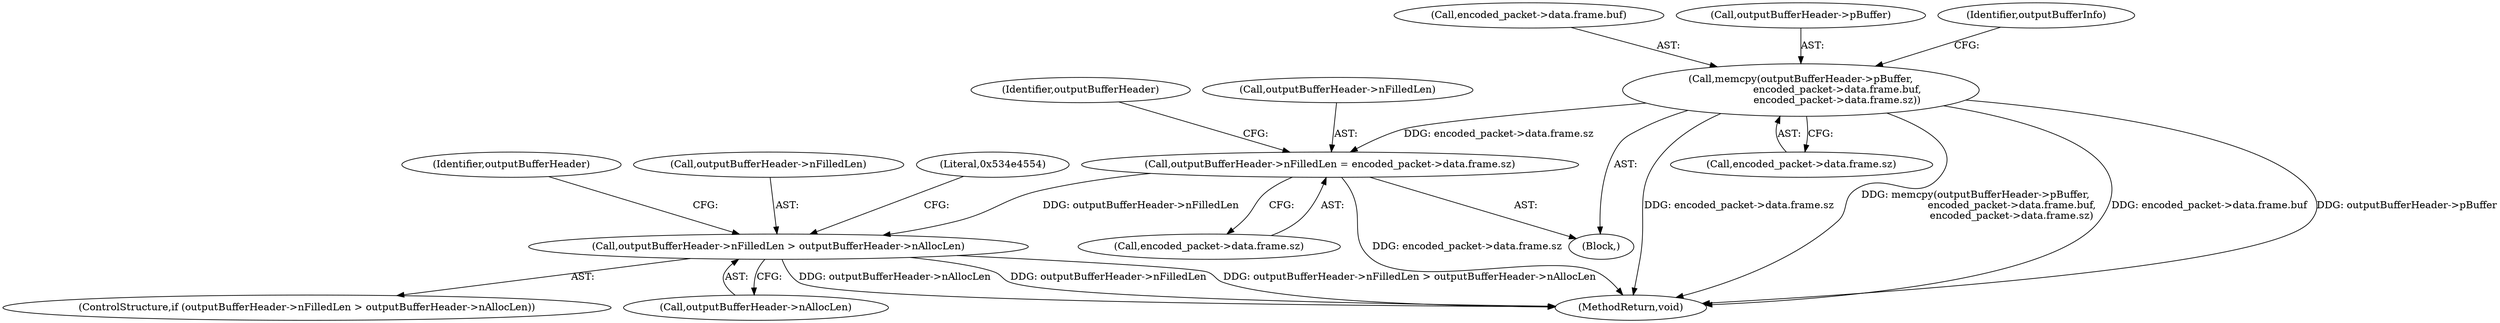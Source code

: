 digraph "0_Android_5443b57cc54f2e46b35246637be26a69e9f493e1_3@API" {
"1000505" [label="(Call,memcpy(outputBufferHeader->pBuffer,\n                       encoded_packet->data.frame.buf,\n                       encoded_packet->data.frame.sz))"];
"1000476" [label="(Call,outputBufferHeader->nFilledLen = encoded_packet->data.frame.sz)"];
"1000488" [label="(Call,outputBufferHeader->nFilledLen > outputBufferHeader->nAllocLen)"];
"1000480" [label="(Call,encoded_packet->data.frame.sz)"];
"1000490" [label="(Identifier,outputBufferHeader)"];
"1000509" [label="(Call,encoded_packet->data.frame.buf)"];
"1000477" [label="(Call,outputBufferHeader->nFilledLen)"];
"1000506" [label="(Call,outputBufferHeader->pBuffer)"];
"1000505" [label="(Call,memcpy(outputBufferHeader->pBuffer,\n                       encoded_packet->data.frame.buf,\n                       encoded_packet->data.frame.sz))"];
"1000487" [label="(ControlStructure,if (outputBufferHeader->nFilledLen > outputBufferHeader->nAllocLen))"];
"1000492" [label="(Call,outputBufferHeader->nAllocLen)"];
"1000476" [label="(Call,outputBufferHeader->nFilledLen = encoded_packet->data.frame.sz)"];
"1000497" [label="(Literal,0x534e4554)"];
"1000507" [label="(Identifier,outputBufferHeader)"];
"1000541" [label="(MethodReturn,void)"];
"1000489" [label="(Call,outputBufferHeader->nFilledLen)"];
"1000525" [label="(Identifier,outputBufferInfo)"];
"1000516" [label="(Call,encoded_packet->data.frame.sz)"];
"1000439" [label="(Block,)"];
"1000488" [label="(Call,outputBufferHeader->nFilledLen > outputBufferHeader->nAllocLen)"];
"1000505" -> "1000439"  [label="AST: "];
"1000505" -> "1000516"  [label="CFG: "];
"1000506" -> "1000505"  [label="AST: "];
"1000509" -> "1000505"  [label="AST: "];
"1000516" -> "1000505"  [label="AST: "];
"1000525" -> "1000505"  [label="CFG: "];
"1000505" -> "1000541"  [label="DDG: encoded_packet->data.frame.buf"];
"1000505" -> "1000541"  [label="DDG: outputBufferHeader->pBuffer"];
"1000505" -> "1000541"  [label="DDG: encoded_packet->data.frame.sz"];
"1000505" -> "1000541"  [label="DDG: memcpy(outputBufferHeader->pBuffer,\n                       encoded_packet->data.frame.buf,\n                       encoded_packet->data.frame.sz)"];
"1000505" -> "1000476"  [label="DDG: encoded_packet->data.frame.sz"];
"1000476" -> "1000439"  [label="AST: "];
"1000476" -> "1000480"  [label="CFG: "];
"1000477" -> "1000476"  [label="AST: "];
"1000480" -> "1000476"  [label="AST: "];
"1000490" -> "1000476"  [label="CFG: "];
"1000476" -> "1000541"  [label="DDG: encoded_packet->data.frame.sz"];
"1000476" -> "1000488"  [label="DDG: outputBufferHeader->nFilledLen"];
"1000488" -> "1000487"  [label="AST: "];
"1000488" -> "1000492"  [label="CFG: "];
"1000489" -> "1000488"  [label="AST: "];
"1000492" -> "1000488"  [label="AST: "];
"1000497" -> "1000488"  [label="CFG: "];
"1000507" -> "1000488"  [label="CFG: "];
"1000488" -> "1000541"  [label="DDG: outputBufferHeader->nFilledLen"];
"1000488" -> "1000541"  [label="DDG: outputBufferHeader->nFilledLen > outputBufferHeader->nAllocLen"];
"1000488" -> "1000541"  [label="DDG: outputBufferHeader->nAllocLen"];
}
